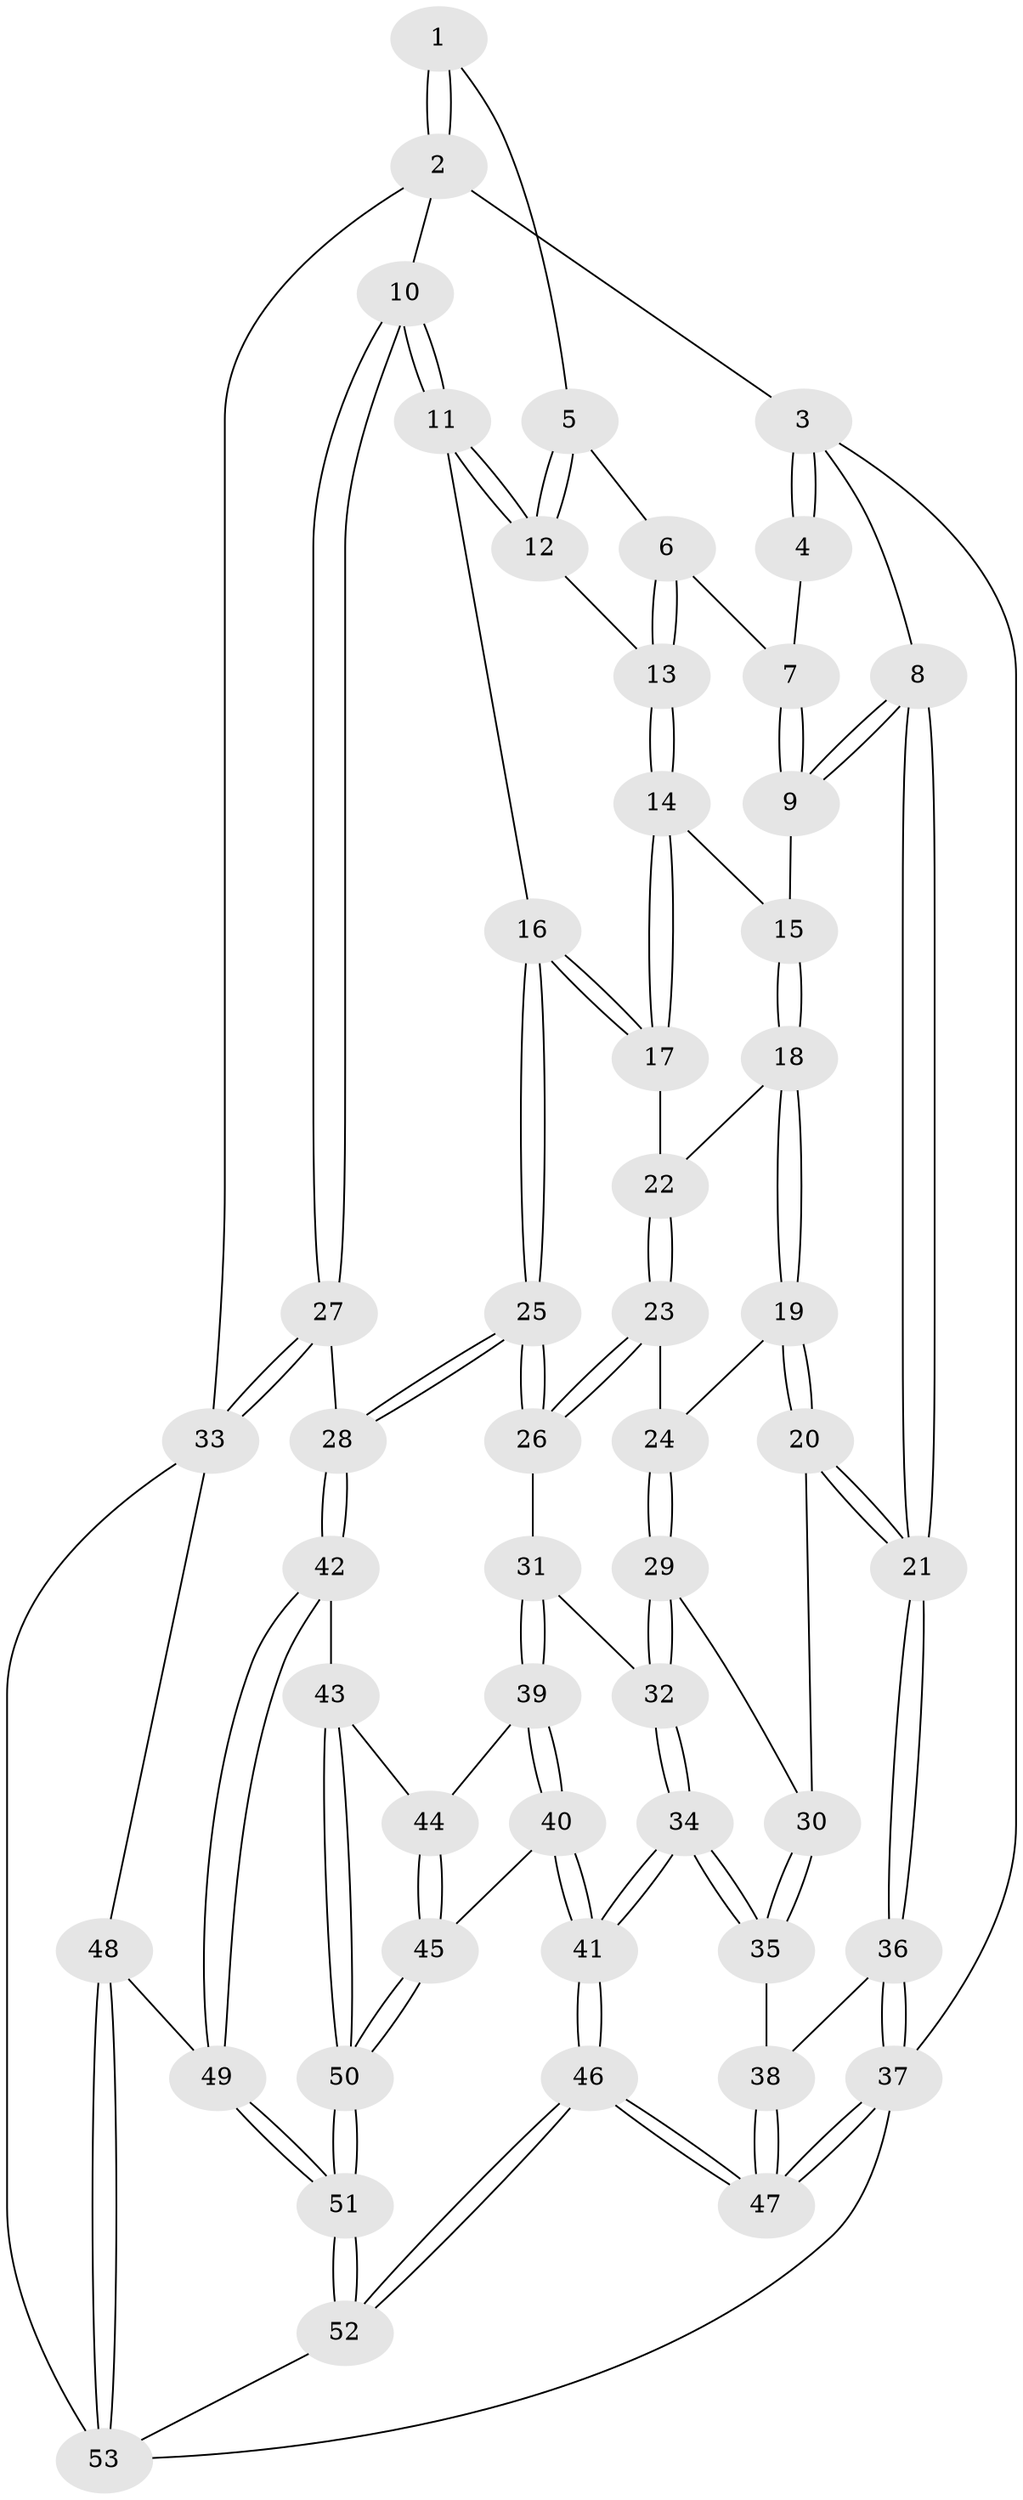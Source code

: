 // Generated by graph-tools (version 1.1) at 2025/11/02/27/25 16:11:52]
// undirected, 53 vertices, 129 edges
graph export_dot {
graph [start="1"]
  node [color=gray90,style=filled];
  1 [pos="+0.8074326395937095+0"];
  2 [pos="+1+0"];
  3 [pos="+0+0"];
  4 [pos="+0.40811506217816007+0"];
  5 [pos="+0.7323432672554764+0"];
  6 [pos="+0.5303639812812156+0.08698355560263404"];
  7 [pos="+0.3969527552098784+0.006296190603649003"];
  8 [pos="+0+0"];
  9 [pos="+0.29700530066992253+0.17302304361313167"];
  10 [pos="+1+0.11099971600962762"];
  11 [pos="+0.7371912489762227+0.2283106304069799"];
  12 [pos="+0.7125416800622798+0.15406950838361494"];
  13 [pos="+0.5370520427251838+0.15827440043260652"];
  14 [pos="+0.5019775182958206+0.2166667515864035"];
  15 [pos="+0.29808950745344326+0.1773064956956269"];
  16 [pos="+0.7099319966872943+0.330574871073854"];
  17 [pos="+0.5421529586796671+0.2964575098305023"];
  18 [pos="+0.2836213812061411+0.23033048915654658"];
  19 [pos="+0.23185015850717175+0.33393377920951217"];
  20 [pos="+0.02760581408525802+0.4207021271271993"];
  21 [pos="+0+0.4436657002289388"];
  22 [pos="+0.4840019599053639+0.3634766672581994"];
  23 [pos="+0.4615055776862392+0.4242604517674969"];
  24 [pos="+0.2524707321668968+0.3536673064349997"];
  25 [pos="+0.7742645677378883+0.47955206195973005"];
  26 [pos="+0.4746015025094093+0.48328981451005515"];
  27 [pos="+1+0.4185913547043667"];
  28 [pos="+0.8060129195181649+0.5129570534548172"];
  29 [pos="+0.3233328393049968+0.5160250519017967"];
  30 [pos="+0.23637172784168226+0.529895028379746"];
  31 [pos="+0.4428733313473516+0.541943253373035"];
  32 [pos="+0.3655502320437789+0.5572341663191319"];
  33 [pos="+1+0.8340743841911868"];
  34 [pos="+0.2832139828535881+0.6734287544366004"];
  35 [pos="+0.24271394684508057+0.6518524376103428"];
  36 [pos="+0+0.4850687294029068"];
  37 [pos="+0+1"];
  38 [pos="+0.17436831563492278+0.6320258101006891"];
  39 [pos="+0.48872448198439783+0.6171028844629506"];
  40 [pos="+0.4028339531978275+0.7872772119828442"];
  41 [pos="+0.3203998474448063+0.8179343347119545"];
  42 [pos="+0.7838324406560161+0.5953946782682742"];
  43 [pos="+0.7386044064255242+0.6403440578355898"];
  44 [pos="+0.5278443725350859+0.6321663797004441"];
  45 [pos="+0.5388606132543134+0.8026055359249199"];
  46 [pos="+0.12360446913278968+1"];
  47 [pos="+0+1"];
  48 [pos="+0.9901364547360676+0.8291699606963399"];
  49 [pos="+0.9667179069910633+0.820750166588622"];
  50 [pos="+0.652429787725515+0.8487700981829409"];
  51 [pos="+0.6799198003916211+0.978426953260501"];
  52 [pos="+0.6496528579019512+1"];
  53 [pos="+0.8187784867747679+1"];
  1 -- 2;
  1 -- 2;
  1 -- 5;
  2 -- 3;
  2 -- 10;
  2 -- 33;
  3 -- 4;
  3 -- 4;
  3 -- 8;
  3 -- 37;
  4 -- 7;
  5 -- 6;
  5 -- 12;
  5 -- 12;
  6 -- 7;
  6 -- 13;
  6 -- 13;
  7 -- 9;
  7 -- 9;
  8 -- 9;
  8 -- 9;
  8 -- 21;
  8 -- 21;
  9 -- 15;
  10 -- 11;
  10 -- 11;
  10 -- 27;
  10 -- 27;
  11 -- 12;
  11 -- 12;
  11 -- 16;
  12 -- 13;
  13 -- 14;
  13 -- 14;
  14 -- 15;
  14 -- 17;
  14 -- 17;
  15 -- 18;
  15 -- 18;
  16 -- 17;
  16 -- 17;
  16 -- 25;
  16 -- 25;
  17 -- 22;
  18 -- 19;
  18 -- 19;
  18 -- 22;
  19 -- 20;
  19 -- 20;
  19 -- 24;
  20 -- 21;
  20 -- 21;
  20 -- 30;
  21 -- 36;
  21 -- 36;
  22 -- 23;
  22 -- 23;
  23 -- 24;
  23 -- 26;
  23 -- 26;
  24 -- 29;
  24 -- 29;
  25 -- 26;
  25 -- 26;
  25 -- 28;
  25 -- 28;
  26 -- 31;
  27 -- 28;
  27 -- 33;
  27 -- 33;
  28 -- 42;
  28 -- 42;
  29 -- 30;
  29 -- 32;
  29 -- 32;
  30 -- 35;
  30 -- 35;
  31 -- 32;
  31 -- 39;
  31 -- 39;
  32 -- 34;
  32 -- 34;
  33 -- 48;
  33 -- 53;
  34 -- 35;
  34 -- 35;
  34 -- 41;
  34 -- 41;
  35 -- 38;
  36 -- 37;
  36 -- 37;
  36 -- 38;
  37 -- 47;
  37 -- 47;
  37 -- 53;
  38 -- 47;
  38 -- 47;
  39 -- 40;
  39 -- 40;
  39 -- 44;
  40 -- 41;
  40 -- 41;
  40 -- 45;
  41 -- 46;
  41 -- 46;
  42 -- 43;
  42 -- 49;
  42 -- 49;
  43 -- 44;
  43 -- 50;
  43 -- 50;
  44 -- 45;
  44 -- 45;
  45 -- 50;
  45 -- 50;
  46 -- 47;
  46 -- 47;
  46 -- 52;
  46 -- 52;
  48 -- 49;
  48 -- 53;
  48 -- 53;
  49 -- 51;
  49 -- 51;
  50 -- 51;
  50 -- 51;
  51 -- 52;
  51 -- 52;
  52 -- 53;
}
